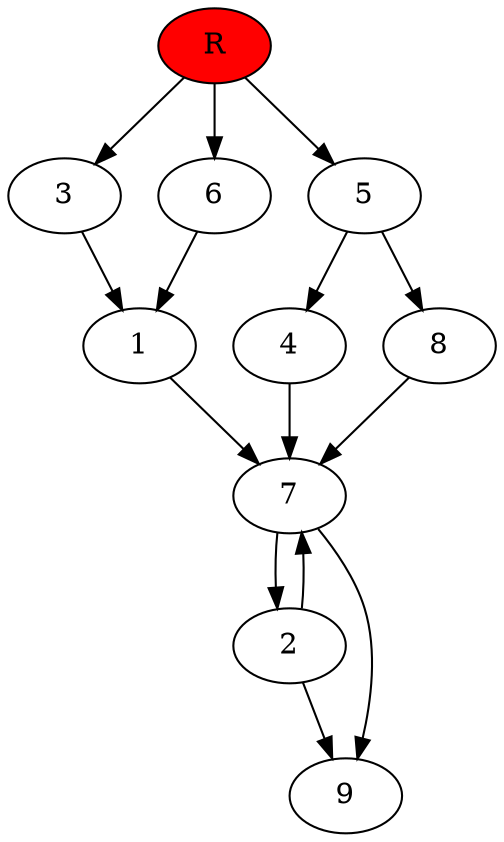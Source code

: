 digraph prb40835 {
	1
	2
	3
	4
	5
	6
	7
	8
	R [fillcolor="#ff0000" style=filled]
	1 -> 7
	2 -> 7
	2 -> 9
	3 -> 1
	4 -> 7
	5 -> 4
	5 -> 8
	6 -> 1
	7 -> 2
	7 -> 9
	8 -> 7
	R -> 3
	R -> 5
	R -> 6
}
